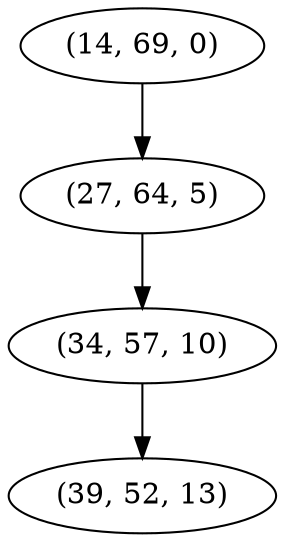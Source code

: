 digraph tree {
    "(14, 69, 0)";
    "(27, 64, 5)";
    "(34, 57, 10)";
    "(39, 52, 13)";
    "(14, 69, 0)" -> "(27, 64, 5)";
    "(27, 64, 5)" -> "(34, 57, 10)";
    "(34, 57, 10)" -> "(39, 52, 13)";
}

